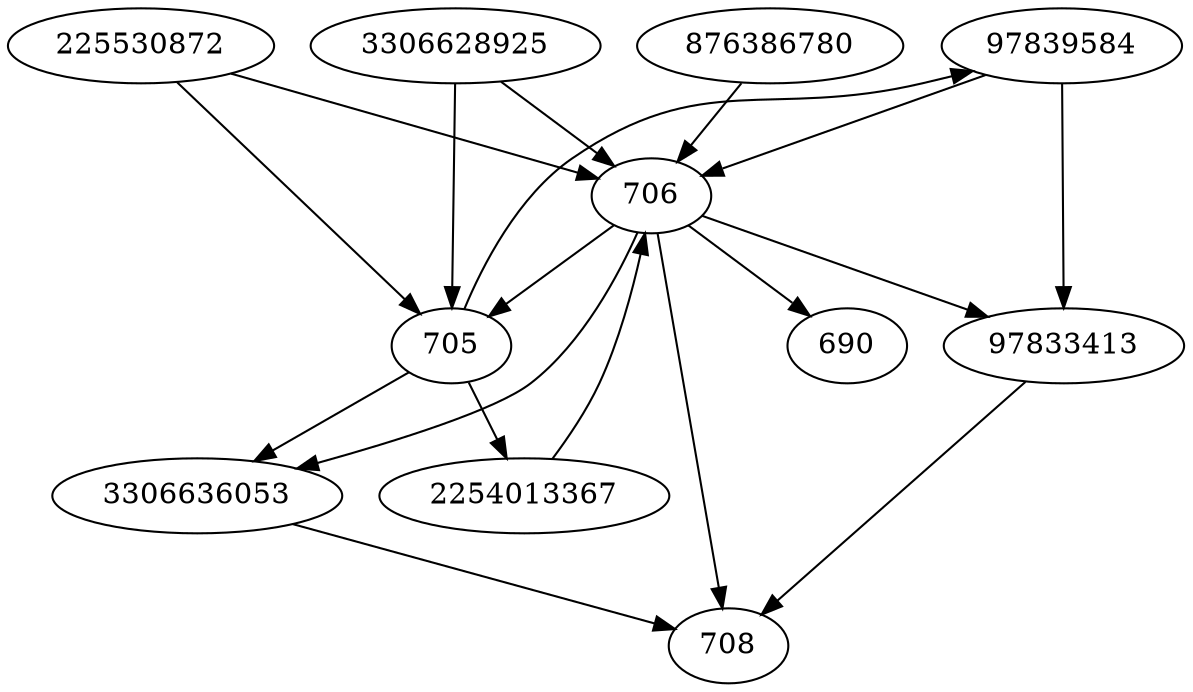 strict digraph  {
97839584;
705;
706;
708;
97833413;
690;
3306636053;
2254013367;
225530872;
876386780;
3306628925;
97839584 -> 706;
97839584 -> 97833413;
705 -> 2254013367;
705 -> 97839584;
705 -> 3306636053;
706 -> 708;
706 -> 690;
706 -> 97833413;
706 -> 705;
706 -> 3306636053;
97833413 -> 708;
3306636053 -> 708;
2254013367 -> 706;
225530872 -> 705;
225530872 -> 706;
876386780 -> 706;
3306628925 -> 705;
3306628925 -> 706;
}
